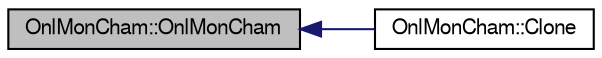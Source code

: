 digraph "OnlMonCham::OnlMonCham"
{
  bgcolor="transparent";
  edge [fontname="FreeSans",fontsize="10",labelfontname="FreeSans",labelfontsize="10"];
  node [fontname="FreeSans",fontsize="10",shape=record];
  rankdir="LR";
  Node1 [label="OnlMonCham::OnlMonCham",height=0.2,width=0.4,color="black", fillcolor="grey75", style="filled" fontcolor="black"];
  Node1 -> Node2 [dir="back",color="midnightblue",fontsize="10",style="solid",fontname="FreeSans"];
  Node2 [label="OnlMonCham::Clone",height=0.2,width=0.4,color="black",URL="$db/d15/classOnlMonCham.html#a54da69b693cca5d7868c4b530f065055"];
}
